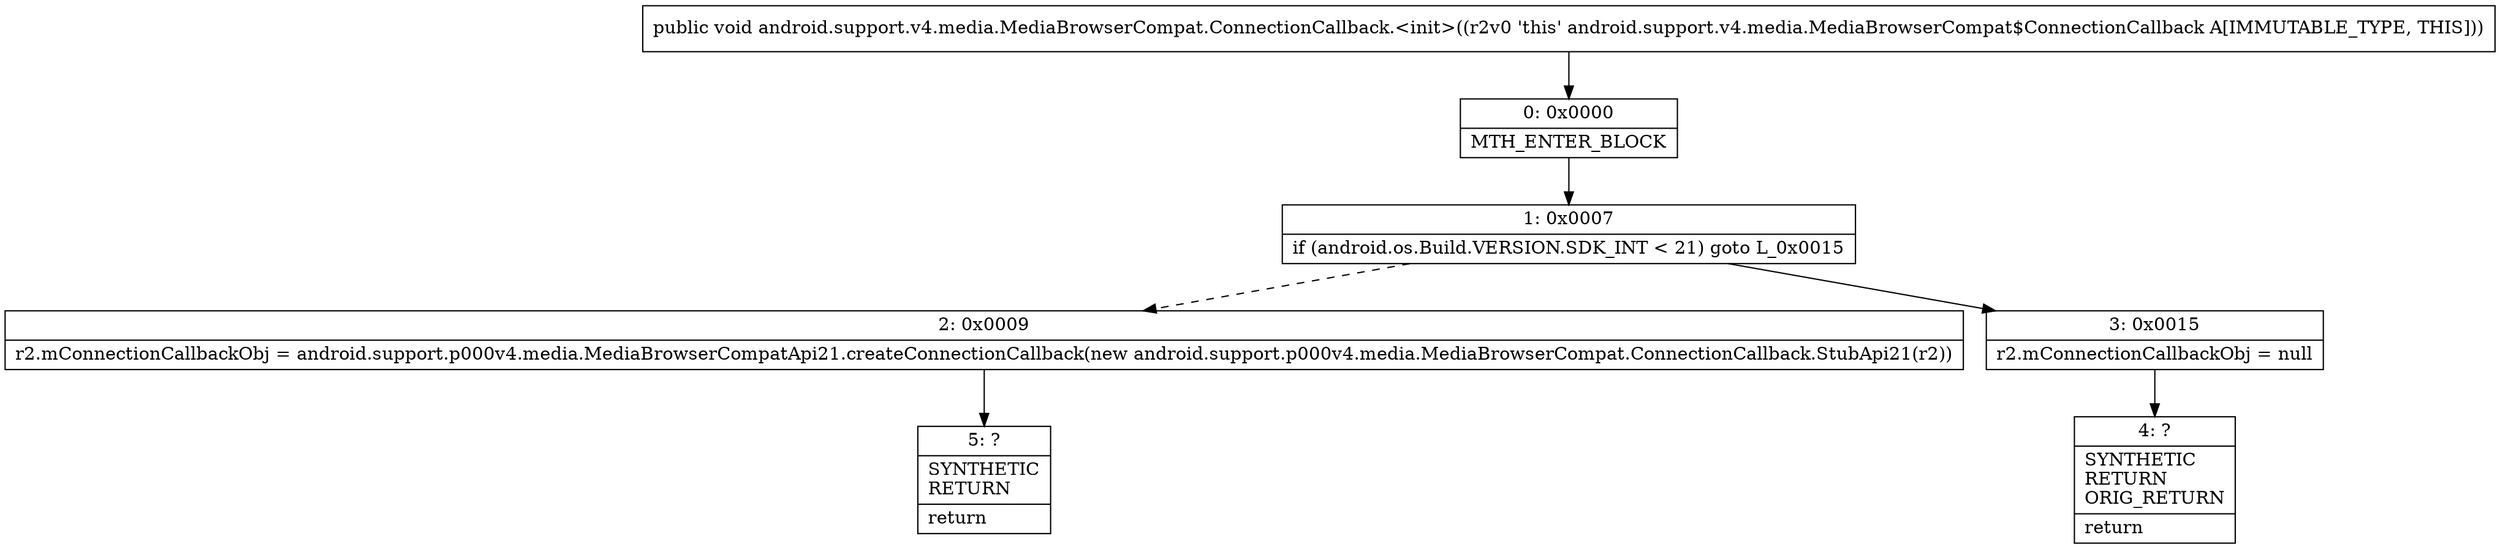digraph "CFG forandroid.support.v4.media.MediaBrowserCompat.ConnectionCallback.\<init\>()V" {
Node_0 [shape=record,label="{0\:\ 0x0000|MTH_ENTER_BLOCK\l}"];
Node_1 [shape=record,label="{1\:\ 0x0007|if (android.os.Build.VERSION.SDK_INT \< 21) goto L_0x0015\l}"];
Node_2 [shape=record,label="{2\:\ 0x0009|r2.mConnectionCallbackObj = android.support.p000v4.media.MediaBrowserCompatApi21.createConnectionCallback(new android.support.p000v4.media.MediaBrowserCompat.ConnectionCallback.StubApi21(r2))\l}"];
Node_3 [shape=record,label="{3\:\ 0x0015|r2.mConnectionCallbackObj = null\l}"];
Node_4 [shape=record,label="{4\:\ ?|SYNTHETIC\lRETURN\lORIG_RETURN\l|return\l}"];
Node_5 [shape=record,label="{5\:\ ?|SYNTHETIC\lRETURN\l|return\l}"];
MethodNode[shape=record,label="{public void android.support.v4.media.MediaBrowserCompat.ConnectionCallback.\<init\>((r2v0 'this' android.support.v4.media.MediaBrowserCompat$ConnectionCallback A[IMMUTABLE_TYPE, THIS])) }"];
MethodNode -> Node_0;
Node_0 -> Node_1;
Node_1 -> Node_2[style=dashed];
Node_1 -> Node_3;
Node_2 -> Node_5;
Node_3 -> Node_4;
}

